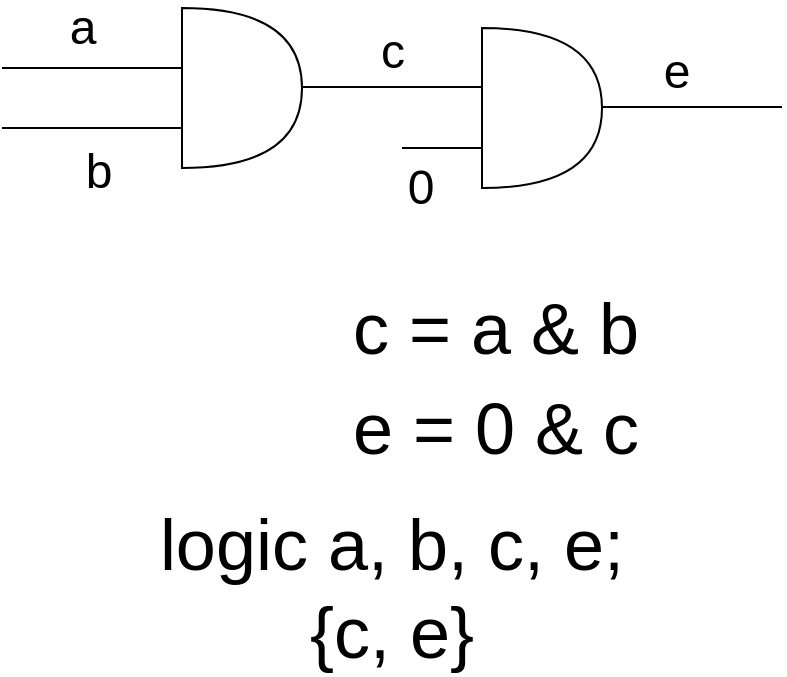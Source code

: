 <mxfile version="13.6.5">
    <diagram id="J2Xz9gyCar23yD-A-sVw" name="Page-1">
        <mxGraphModel dx="822" dy="577" grid="1" gridSize="10" guides="1" tooltips="1" connect="1" arrows="1" fold="1" page="1" pageScale="1" pageWidth="827" pageHeight="1169" math="0" shadow="0">
            <root>
                <mxCell id="0"/>
                <mxCell id="1" parent="0"/>
                <mxCell id="2" value="" style="shape=or;whiteSpace=wrap;html=1;" vertex="1" parent="1">
                    <mxGeometry x="330" y="170" width="60" height="80" as="geometry"/>
                </mxCell>
                <mxCell id="3" value="" style="endArrow=none;html=1;" edge="1" parent="1">
                    <mxGeometry width="50" height="50" relative="1" as="geometry">
                        <mxPoint x="240" y="200" as="sourcePoint"/>
                        <mxPoint x="330" y="200" as="targetPoint"/>
                    </mxGeometry>
                </mxCell>
                <mxCell id="10" value="&lt;font style=&quot;font-size: 24px&quot;&gt;a&lt;/font&gt;" style="edgeLabel;html=1;align=center;verticalAlign=middle;resizable=0;points=[];" vertex="1" connectable="0" parent="3">
                    <mxGeometry x="-0.227" y="4" relative="1" as="geometry">
                        <mxPoint x="5" y="-16" as="offset"/>
                    </mxGeometry>
                </mxCell>
                <mxCell id="4" value="" style="endArrow=none;html=1;" edge="1" parent="1">
                    <mxGeometry width="50" height="50" relative="1" as="geometry">
                        <mxPoint x="240" y="230" as="sourcePoint"/>
                        <mxPoint x="330" y="230" as="targetPoint"/>
                    </mxGeometry>
                </mxCell>
                <mxCell id="5" value="" style="endArrow=none;html=1;" edge="1" parent="1">
                    <mxGeometry width="50" height="50" relative="1" as="geometry">
                        <mxPoint x="390" y="209.5" as="sourcePoint"/>
                        <mxPoint x="480" y="209.5" as="targetPoint"/>
                    </mxGeometry>
                </mxCell>
                <mxCell id="6" value="" style="shape=or;whiteSpace=wrap;html=1;" vertex="1" parent="1">
                    <mxGeometry x="480" y="180" width="60" height="80" as="geometry"/>
                </mxCell>
                <mxCell id="8" value="" style="endArrow=none;html=1;" edge="1" parent="1">
                    <mxGeometry width="50" height="50" relative="1" as="geometry">
                        <mxPoint x="440" y="240" as="sourcePoint"/>
                        <mxPoint x="480" y="240" as="targetPoint"/>
                    </mxGeometry>
                </mxCell>
                <mxCell id="9" value="" style="endArrow=none;html=1;" edge="1" parent="1">
                    <mxGeometry width="50" height="50" relative="1" as="geometry">
                        <mxPoint x="540" y="219.5" as="sourcePoint"/>
                        <mxPoint x="630" y="219.5" as="targetPoint"/>
                    </mxGeometry>
                </mxCell>
                <mxCell id="12" value="&lt;font style=&quot;font-size: 24px&quot;&gt;b&lt;/font&gt;" style="edgeLabel;html=1;align=center;verticalAlign=middle;resizable=0;points=[];" vertex="1" connectable="0" parent="1">
                    <mxGeometry x="300" y="200" as="geometry">
                        <mxPoint x="-12" y="52" as="offset"/>
                    </mxGeometry>
                </mxCell>
                <mxCell id="13" value="&lt;font style=&quot;font-size: 24px&quot;&gt;c&lt;/font&gt;" style="edgeLabel;html=1;align=center;verticalAlign=middle;resizable=0;points=[];" vertex="1" connectable="0" parent="1">
                    <mxGeometry x="330" y="210" as="geometry">
                        <mxPoint x="105" y="-18" as="offset"/>
                    </mxGeometry>
                </mxCell>
                <mxCell id="14" value="&lt;font style=&quot;font-size: 24px&quot;&gt;0&lt;/font&gt;" style="edgeLabel;html=1;align=center;verticalAlign=middle;resizable=0;points=[];" vertex="1" connectable="0" parent="1">
                    <mxGeometry x="440" y="270" as="geometry">
                        <mxPoint x="9" y="-10" as="offset"/>
                    </mxGeometry>
                </mxCell>
                <mxCell id="15" value="&lt;font style=&quot;font-size: 24px&quot;&gt;e&lt;/font&gt;" style="edgeLabel;html=1;align=center;verticalAlign=middle;resizable=0;points=[];" vertex="1" connectable="0" parent="1">
                    <mxGeometry x="390" y="180" as="geometry">
                        <mxPoint x="187" y="22" as="offset"/>
                    </mxGeometry>
                </mxCell>
                <mxCell id="16" value="&lt;font style=&quot;font-size: 36px&quot;&gt;c = a &amp;amp; b&lt;/font&gt;" style="text;html=1;strokeColor=none;fillColor=none;align=center;verticalAlign=middle;whiteSpace=wrap;rounded=0;" vertex="1" parent="1">
                    <mxGeometry x="394" y="320" width="186" height="20" as="geometry"/>
                </mxCell>
                <mxCell id="17" value="&lt;font style=&quot;font-size: 36px&quot;&gt;e = 0 &amp;amp; c&lt;/font&gt;" style="text;html=1;strokeColor=none;fillColor=none;align=center;verticalAlign=middle;whiteSpace=wrap;rounded=0;" vertex="1" parent="1">
                    <mxGeometry x="394" y="370" width="186" height="20" as="geometry"/>
                </mxCell>
                <mxCell id="19" value="&lt;font style=&quot;font-size: 36px&quot;&gt;logic a, b, c, e;&lt;br&gt;{c, e}&lt;br&gt;&lt;/font&gt;" style="text;html=1;strokeColor=none;fillColor=none;align=center;verticalAlign=middle;whiteSpace=wrap;rounded=0;" vertex="1" parent="1">
                    <mxGeometry x="310" y="450" width="250" height="20" as="geometry"/>
                </mxCell>
            </root>
        </mxGraphModel>
    </diagram>
</mxfile>